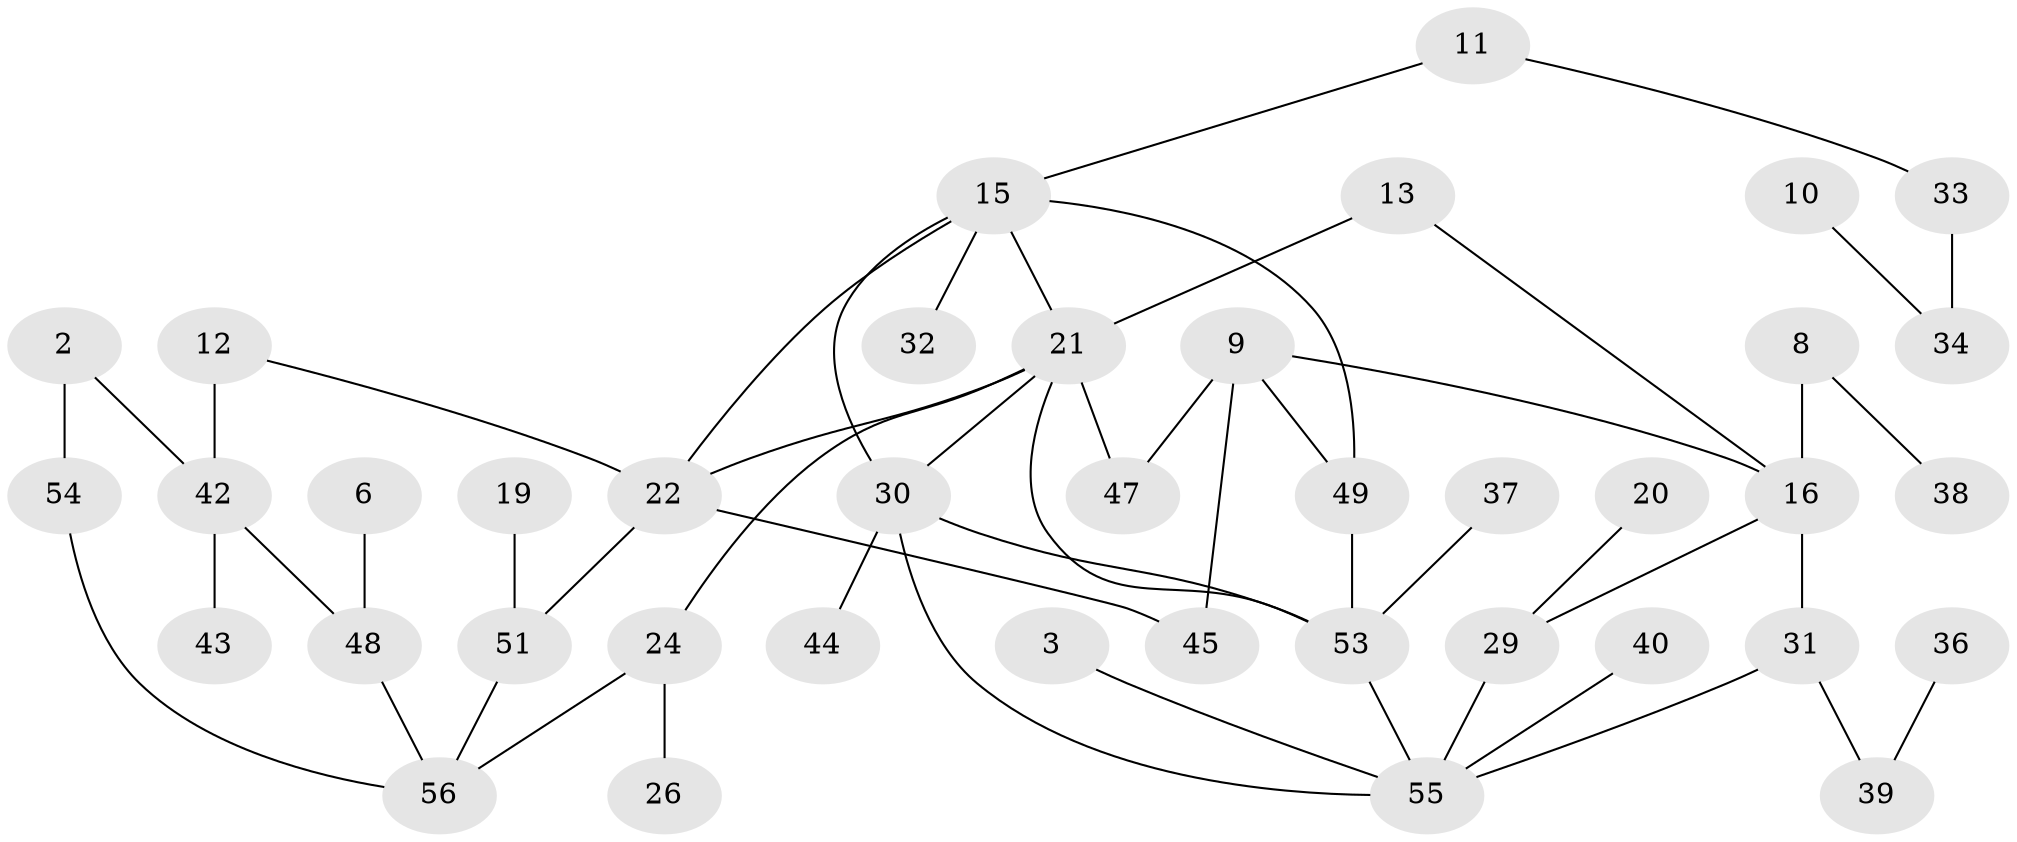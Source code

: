 // original degree distribution, {2: 0.25806451612903225, 4: 0.10752688172043011, 3: 0.15053763440860216, 5: 0.053763440860215055, 0: 0.15053763440860216, 1: 0.26881720430107525, 6: 0.010752688172043012}
// Generated by graph-tools (version 1.1) at 2025/35/03/04/25 23:35:57]
// undirected, 40 vertices, 52 edges
graph export_dot {
  node [color=gray90,style=filled];
  2;
  3;
  6;
  8;
  9;
  10;
  11;
  12;
  13;
  15;
  16;
  19;
  20;
  21;
  22;
  24;
  26;
  29;
  30;
  31;
  32;
  33;
  34;
  36;
  37;
  38;
  39;
  40;
  42;
  43;
  44;
  45;
  47;
  48;
  49;
  51;
  53;
  54;
  55;
  56;
  2 -- 42 [weight=1.0];
  2 -- 54 [weight=1.0];
  3 -- 55 [weight=1.0];
  6 -- 48 [weight=1.0];
  8 -- 16 [weight=1.0];
  8 -- 38 [weight=1.0];
  9 -- 16 [weight=1.0];
  9 -- 45 [weight=1.0];
  9 -- 47 [weight=1.0];
  9 -- 49 [weight=1.0];
  10 -- 34 [weight=1.0];
  11 -- 15 [weight=1.0];
  11 -- 33 [weight=1.0];
  12 -- 22 [weight=1.0];
  12 -- 42 [weight=2.0];
  13 -- 16 [weight=1.0];
  13 -- 21 [weight=1.0];
  15 -- 21 [weight=1.0];
  15 -- 22 [weight=1.0];
  15 -- 30 [weight=1.0];
  15 -- 32 [weight=1.0];
  15 -- 49 [weight=1.0];
  16 -- 29 [weight=1.0];
  16 -- 31 [weight=1.0];
  19 -- 51 [weight=1.0];
  20 -- 29 [weight=1.0];
  21 -- 22 [weight=1.0];
  21 -- 24 [weight=1.0];
  21 -- 30 [weight=1.0];
  21 -- 47 [weight=1.0];
  21 -- 53 [weight=1.0];
  22 -- 45 [weight=1.0];
  22 -- 51 [weight=1.0];
  24 -- 26 [weight=1.0];
  24 -- 56 [weight=2.0];
  29 -- 55 [weight=1.0];
  30 -- 44 [weight=1.0];
  30 -- 53 [weight=1.0];
  30 -- 55 [weight=1.0];
  31 -- 39 [weight=1.0];
  31 -- 55 [weight=1.0];
  33 -- 34 [weight=1.0];
  36 -- 39 [weight=1.0];
  37 -- 53 [weight=1.0];
  40 -- 55 [weight=1.0];
  42 -- 43 [weight=1.0];
  42 -- 48 [weight=2.0];
  48 -- 56 [weight=2.0];
  49 -- 53 [weight=1.0];
  51 -- 56 [weight=1.0];
  53 -- 55 [weight=1.0];
  54 -- 56 [weight=1.0];
}
